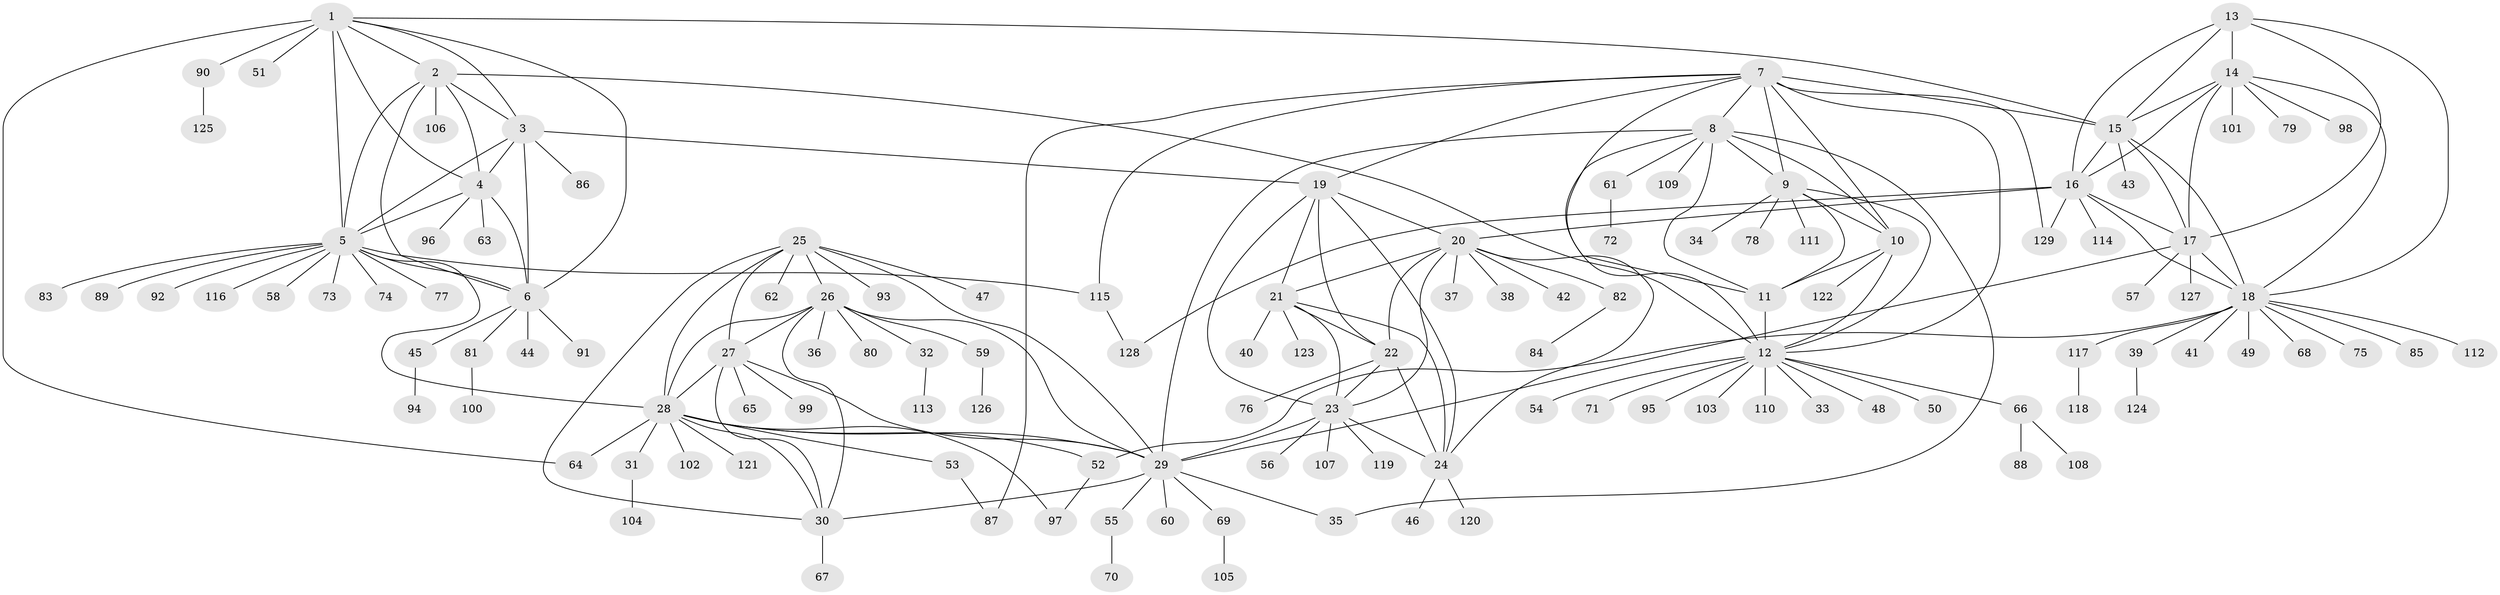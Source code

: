 // coarse degree distribution, {10: 0.02857142857142857, 5: 0.0380952380952381, 15: 0.009523809523809525, 8: 0.02857142857142857, 9: 0.0380952380952381, 7: 0.02857142857142857, 14: 0.009523809523809525, 4: 0.009523809523809525, 6: 0.01904761904761905, 12: 0.009523809523809525, 11: 0.009523809523809525, 2: 0.13333333333333333, 1: 0.638095238095238}
// Generated by graph-tools (version 1.1) at 2025/42/03/06/25 10:42:08]
// undirected, 129 vertices, 192 edges
graph export_dot {
graph [start="1"]
  node [color=gray90,style=filled];
  1;
  2;
  3;
  4;
  5;
  6;
  7;
  8;
  9;
  10;
  11;
  12;
  13;
  14;
  15;
  16;
  17;
  18;
  19;
  20;
  21;
  22;
  23;
  24;
  25;
  26;
  27;
  28;
  29;
  30;
  31;
  32;
  33;
  34;
  35;
  36;
  37;
  38;
  39;
  40;
  41;
  42;
  43;
  44;
  45;
  46;
  47;
  48;
  49;
  50;
  51;
  52;
  53;
  54;
  55;
  56;
  57;
  58;
  59;
  60;
  61;
  62;
  63;
  64;
  65;
  66;
  67;
  68;
  69;
  70;
  71;
  72;
  73;
  74;
  75;
  76;
  77;
  78;
  79;
  80;
  81;
  82;
  83;
  84;
  85;
  86;
  87;
  88;
  89;
  90;
  91;
  92;
  93;
  94;
  95;
  96;
  97;
  98;
  99;
  100;
  101;
  102;
  103;
  104;
  105;
  106;
  107;
  108;
  109;
  110;
  111;
  112;
  113;
  114;
  115;
  116;
  117;
  118;
  119;
  120;
  121;
  122;
  123;
  124;
  125;
  126;
  127;
  128;
  129;
  1 -- 2;
  1 -- 3;
  1 -- 4;
  1 -- 5;
  1 -- 6;
  1 -- 15;
  1 -- 51;
  1 -- 64;
  1 -- 90;
  2 -- 3;
  2 -- 4;
  2 -- 5;
  2 -- 6;
  2 -- 12;
  2 -- 106;
  3 -- 4;
  3 -- 5;
  3 -- 6;
  3 -- 19;
  3 -- 86;
  4 -- 5;
  4 -- 6;
  4 -- 63;
  4 -- 96;
  5 -- 6;
  5 -- 28;
  5 -- 58;
  5 -- 73;
  5 -- 74;
  5 -- 77;
  5 -- 83;
  5 -- 89;
  5 -- 92;
  5 -- 115;
  5 -- 116;
  6 -- 44;
  6 -- 45;
  6 -- 81;
  6 -- 91;
  7 -- 8;
  7 -- 9;
  7 -- 10;
  7 -- 11;
  7 -- 12;
  7 -- 15;
  7 -- 19;
  7 -- 87;
  7 -- 115;
  7 -- 129;
  8 -- 9;
  8 -- 10;
  8 -- 11;
  8 -- 12;
  8 -- 29;
  8 -- 35;
  8 -- 61;
  8 -- 109;
  9 -- 10;
  9 -- 11;
  9 -- 12;
  9 -- 34;
  9 -- 78;
  9 -- 111;
  10 -- 11;
  10 -- 12;
  10 -- 122;
  11 -- 12;
  12 -- 33;
  12 -- 48;
  12 -- 50;
  12 -- 54;
  12 -- 66;
  12 -- 71;
  12 -- 95;
  12 -- 103;
  12 -- 110;
  13 -- 14;
  13 -- 15;
  13 -- 16;
  13 -- 17;
  13 -- 18;
  14 -- 15;
  14 -- 16;
  14 -- 17;
  14 -- 18;
  14 -- 79;
  14 -- 98;
  14 -- 101;
  15 -- 16;
  15 -- 17;
  15 -- 18;
  15 -- 43;
  16 -- 17;
  16 -- 18;
  16 -- 20;
  16 -- 114;
  16 -- 128;
  16 -- 129;
  17 -- 18;
  17 -- 29;
  17 -- 57;
  17 -- 127;
  18 -- 39;
  18 -- 41;
  18 -- 49;
  18 -- 52;
  18 -- 68;
  18 -- 75;
  18 -- 85;
  18 -- 112;
  18 -- 117;
  19 -- 20;
  19 -- 21;
  19 -- 22;
  19 -- 23;
  19 -- 24;
  20 -- 21;
  20 -- 22;
  20 -- 23;
  20 -- 24;
  20 -- 37;
  20 -- 38;
  20 -- 42;
  20 -- 82;
  21 -- 22;
  21 -- 23;
  21 -- 24;
  21 -- 40;
  21 -- 123;
  22 -- 23;
  22 -- 24;
  22 -- 76;
  23 -- 24;
  23 -- 29;
  23 -- 56;
  23 -- 107;
  23 -- 119;
  24 -- 46;
  24 -- 120;
  25 -- 26;
  25 -- 27;
  25 -- 28;
  25 -- 29;
  25 -- 30;
  25 -- 47;
  25 -- 62;
  25 -- 93;
  26 -- 27;
  26 -- 28;
  26 -- 29;
  26 -- 30;
  26 -- 32;
  26 -- 36;
  26 -- 59;
  26 -- 80;
  27 -- 28;
  27 -- 29;
  27 -- 30;
  27 -- 65;
  27 -- 99;
  28 -- 29;
  28 -- 30;
  28 -- 31;
  28 -- 52;
  28 -- 53;
  28 -- 64;
  28 -- 97;
  28 -- 102;
  28 -- 121;
  29 -- 30;
  29 -- 35;
  29 -- 55;
  29 -- 60;
  29 -- 69;
  30 -- 67;
  31 -- 104;
  32 -- 113;
  39 -- 124;
  45 -- 94;
  52 -- 97;
  53 -- 87;
  55 -- 70;
  59 -- 126;
  61 -- 72;
  66 -- 88;
  66 -- 108;
  69 -- 105;
  81 -- 100;
  82 -- 84;
  90 -- 125;
  115 -- 128;
  117 -- 118;
}
